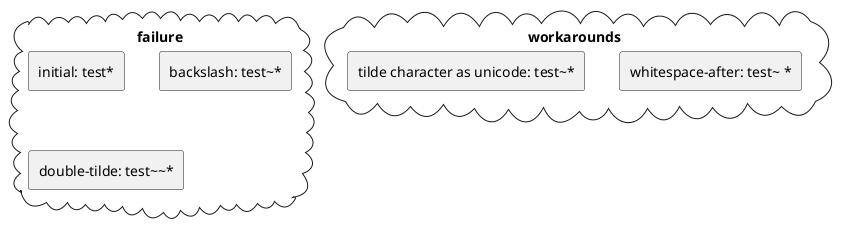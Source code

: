 {
  "sha1": "ls6dddvmxnj1u43z6zljuym1xzs83zs",
  "insertion": {
    "when": "2024-06-03T18:59:34.485Z",
    "url": "https://github.com/plantuml/plantuml/issues/268",
    "user": "plantuml@gmail.com"
  }
}
@startuml

cloud failure {
  rectangle "initial: test~*" as a
  rectangle "backslash: test\~*" as b
  rectangle "double-tilde: test~~*" as c
}

cloud workarounds {
  rectangle "whitespace-after: test~ *" as w_1
  rectangle "tilde character as unicode: test<U+007E>*" as w_2
}

@enduml
